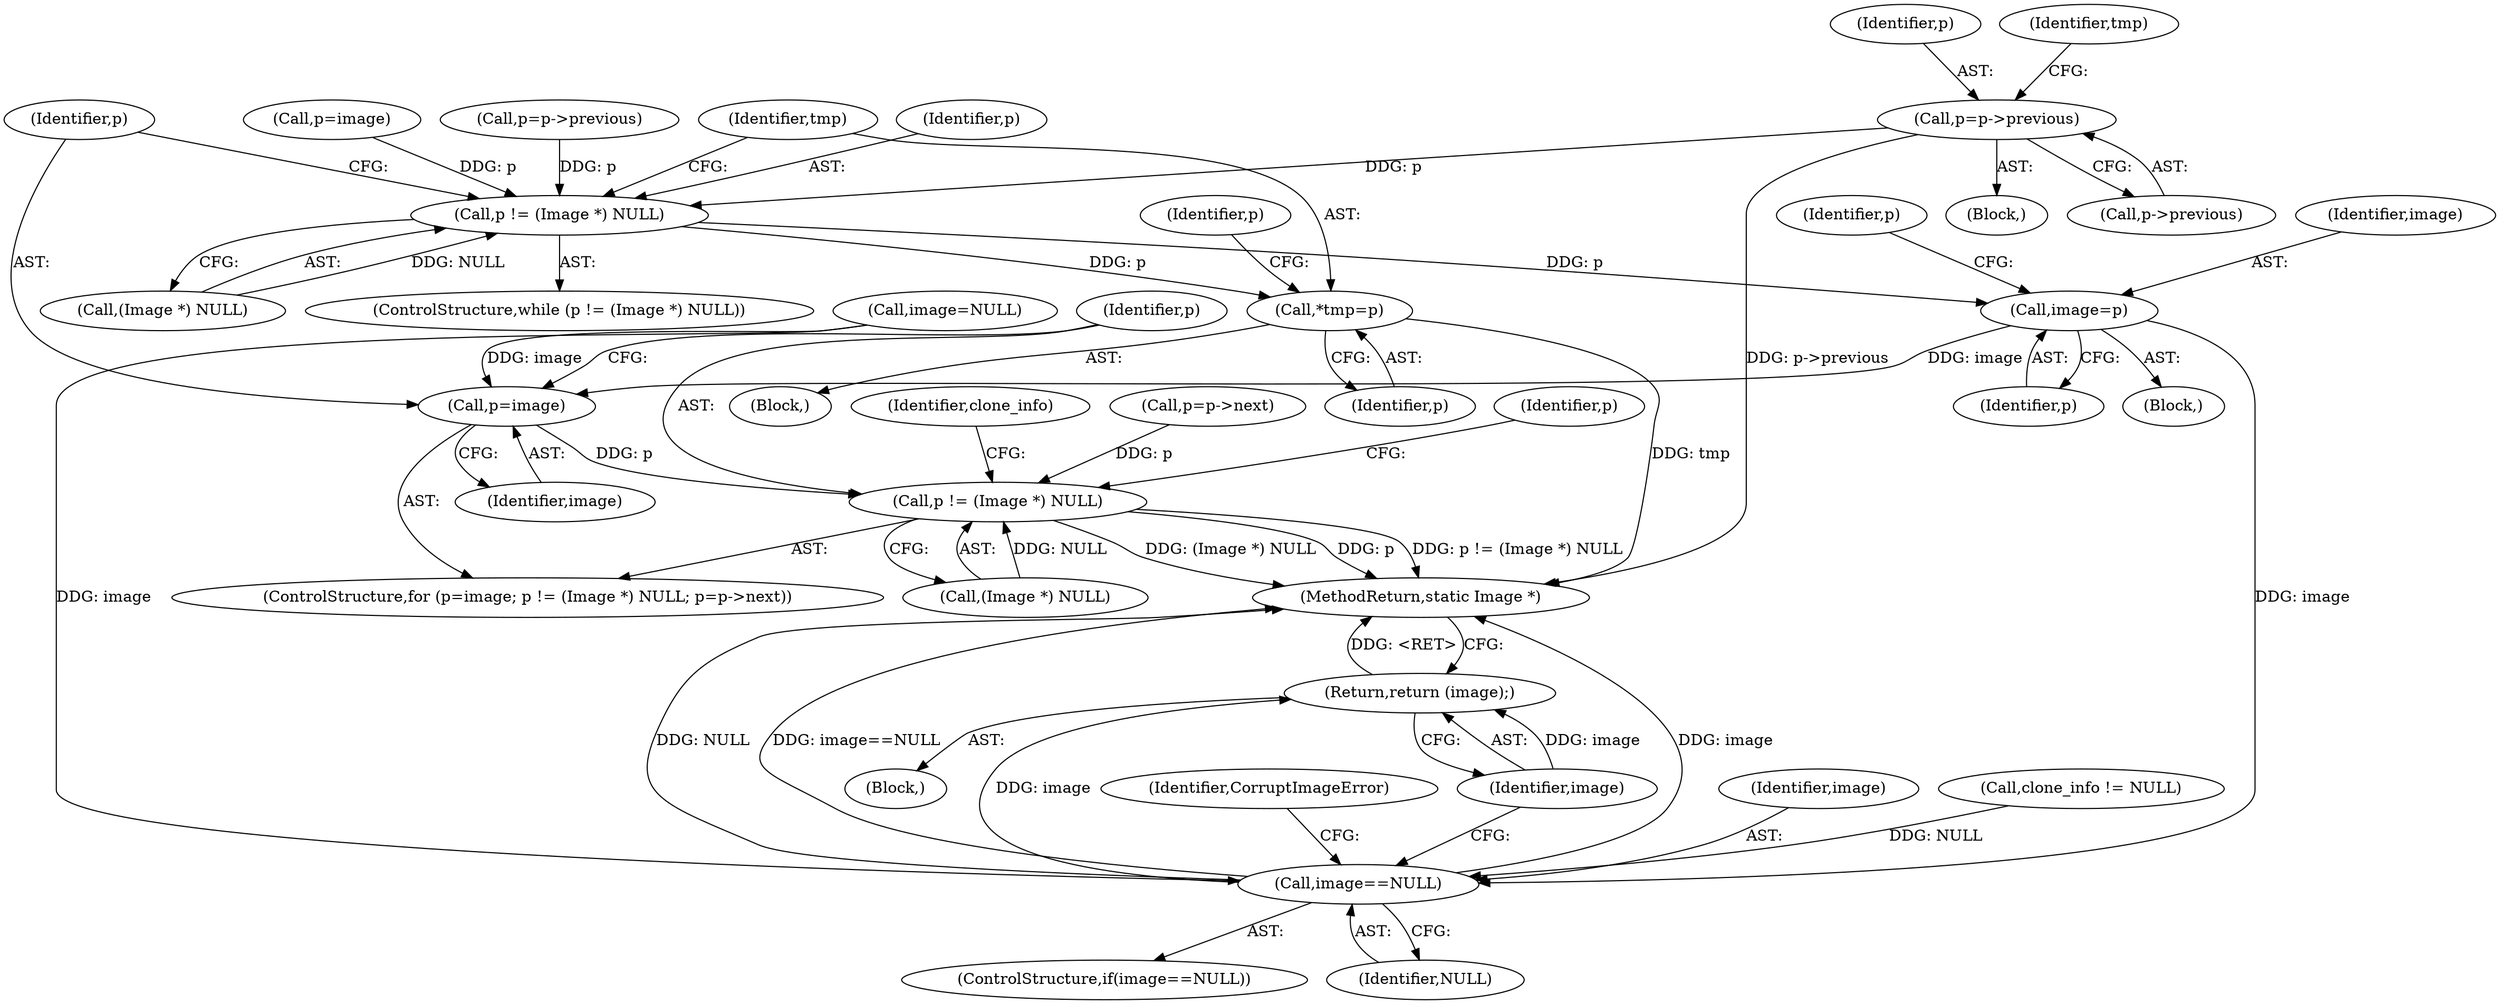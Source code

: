 digraph "0_ImageMagick_8a370f9ab120faf182aa160900ba692ba8e2bcf0@pointer" {
"1001726" [label="(Call,p=p->previous)"];
"1001703" [label="(Call,p != (Image *) NULL)"];
"1001710" [label="(Call,*tmp=p)"];
"1001736" [label="(Call,image=p)"];
"1001745" [label="(Call,p=image)"];
"1001748" [label="(Call,p != (Image *) NULL)"];
"1001803" [label="(Call,image==NULL)"];
"1001809" [label="(Return,return (image);)"];
"1001739" [label="(Call,p=p->previous)"];
"1001735" [label="(Block,)"];
"1001807" [label="(Identifier,CorruptImageError)"];
"1001748" [label="(Call,p != (Image *) NULL)"];
"1001750" [label="(Call,(Image *) NULL)"];
"1001726" [label="(Call,p=p->previous)"];
"1001760" [label="(Identifier,p)"];
"1001810" [label="(Identifier,image)"];
"1001802" [label="(ControlStructure,if(image==NULL))"];
"1001705" [label="(Call,(Image *) NULL)"];
"1001747" [label="(Identifier,image)"];
"1001736" [label="(Call,image=p)"];
"1001708" [label="(Block,)"];
"1001727" [label="(Identifier,p)"];
"1001699" [label="(Call,image=NULL)"];
"1001725" [label="(Block,)"];
"1001703" [label="(Call,p != (Image *) NULL)"];
"1001710" [label="(Call,*tmp=p)"];
"1001746" [label="(Identifier,p)"];
"1001696" [label="(Call,p=image)"];
"1001702" [label="(ControlStructure,while (p != (Image *) NULL))"];
"1001766" [label="(Identifier,clone_info)"];
"1001811" [label="(MethodReturn,static Image *)"];
"1001744" [label="(ControlStructure,for (p=image; p != (Image *) NULL; p=p->next))"];
"1001711" [label="(Identifier,tmp)"];
"1001717" [label="(Identifier,p)"];
"1001753" [label="(Call,p=p->next)"];
"1001809" [label="(Return,return (image);)"];
"1001805" [label="(Identifier,NULL)"];
"1001733" [label="(Identifier,tmp)"];
"1001803" [label="(Call,image==NULL)"];
"1001740" [label="(Identifier,p)"];
"1001704" [label="(Identifier,p)"];
"1000158" [label="(Block,)"];
"1001738" [label="(Identifier,p)"];
"1001712" [label="(Identifier,p)"];
"1001737" [label="(Identifier,image)"];
"1001745" [label="(Call,p=image)"];
"1001804" [label="(Identifier,image)"];
"1001728" [label="(Call,p->previous)"];
"1001765" [label="(Call,clone_info != NULL)"];
"1001749" [label="(Identifier,p)"];
"1001726" -> "1001725"  [label="AST: "];
"1001726" -> "1001728"  [label="CFG: "];
"1001727" -> "1001726"  [label="AST: "];
"1001728" -> "1001726"  [label="AST: "];
"1001733" -> "1001726"  [label="CFG: "];
"1001726" -> "1001811"  [label="DDG: p->previous"];
"1001726" -> "1001703"  [label="DDG: p"];
"1001703" -> "1001702"  [label="AST: "];
"1001703" -> "1001705"  [label="CFG: "];
"1001704" -> "1001703"  [label="AST: "];
"1001705" -> "1001703"  [label="AST: "];
"1001711" -> "1001703"  [label="CFG: "];
"1001746" -> "1001703"  [label="CFG: "];
"1001739" -> "1001703"  [label="DDG: p"];
"1001696" -> "1001703"  [label="DDG: p"];
"1001705" -> "1001703"  [label="DDG: NULL"];
"1001703" -> "1001710"  [label="DDG: p"];
"1001703" -> "1001736"  [label="DDG: p"];
"1001710" -> "1001708"  [label="AST: "];
"1001710" -> "1001712"  [label="CFG: "];
"1001711" -> "1001710"  [label="AST: "];
"1001712" -> "1001710"  [label="AST: "];
"1001717" -> "1001710"  [label="CFG: "];
"1001710" -> "1001811"  [label="DDG: tmp"];
"1001736" -> "1001735"  [label="AST: "];
"1001736" -> "1001738"  [label="CFG: "];
"1001737" -> "1001736"  [label="AST: "];
"1001738" -> "1001736"  [label="AST: "];
"1001740" -> "1001736"  [label="CFG: "];
"1001736" -> "1001745"  [label="DDG: image"];
"1001736" -> "1001803"  [label="DDG: image"];
"1001745" -> "1001744"  [label="AST: "];
"1001745" -> "1001747"  [label="CFG: "];
"1001746" -> "1001745"  [label="AST: "];
"1001747" -> "1001745"  [label="AST: "];
"1001749" -> "1001745"  [label="CFG: "];
"1001699" -> "1001745"  [label="DDG: image"];
"1001745" -> "1001748"  [label="DDG: p"];
"1001748" -> "1001744"  [label="AST: "];
"1001748" -> "1001750"  [label="CFG: "];
"1001749" -> "1001748"  [label="AST: "];
"1001750" -> "1001748"  [label="AST: "];
"1001760" -> "1001748"  [label="CFG: "];
"1001766" -> "1001748"  [label="CFG: "];
"1001748" -> "1001811"  [label="DDG: p != (Image *) NULL"];
"1001748" -> "1001811"  [label="DDG: (Image *) NULL"];
"1001748" -> "1001811"  [label="DDG: p"];
"1001753" -> "1001748"  [label="DDG: p"];
"1001750" -> "1001748"  [label="DDG: NULL"];
"1001803" -> "1001802"  [label="AST: "];
"1001803" -> "1001805"  [label="CFG: "];
"1001804" -> "1001803"  [label="AST: "];
"1001805" -> "1001803"  [label="AST: "];
"1001807" -> "1001803"  [label="CFG: "];
"1001810" -> "1001803"  [label="CFG: "];
"1001803" -> "1001811"  [label="DDG: image"];
"1001803" -> "1001811"  [label="DDG: NULL"];
"1001803" -> "1001811"  [label="DDG: image==NULL"];
"1001699" -> "1001803"  [label="DDG: image"];
"1001765" -> "1001803"  [label="DDG: NULL"];
"1001803" -> "1001809"  [label="DDG: image"];
"1001809" -> "1000158"  [label="AST: "];
"1001809" -> "1001810"  [label="CFG: "];
"1001810" -> "1001809"  [label="AST: "];
"1001811" -> "1001809"  [label="CFG: "];
"1001809" -> "1001811"  [label="DDG: <RET>"];
"1001810" -> "1001809"  [label="DDG: image"];
}
